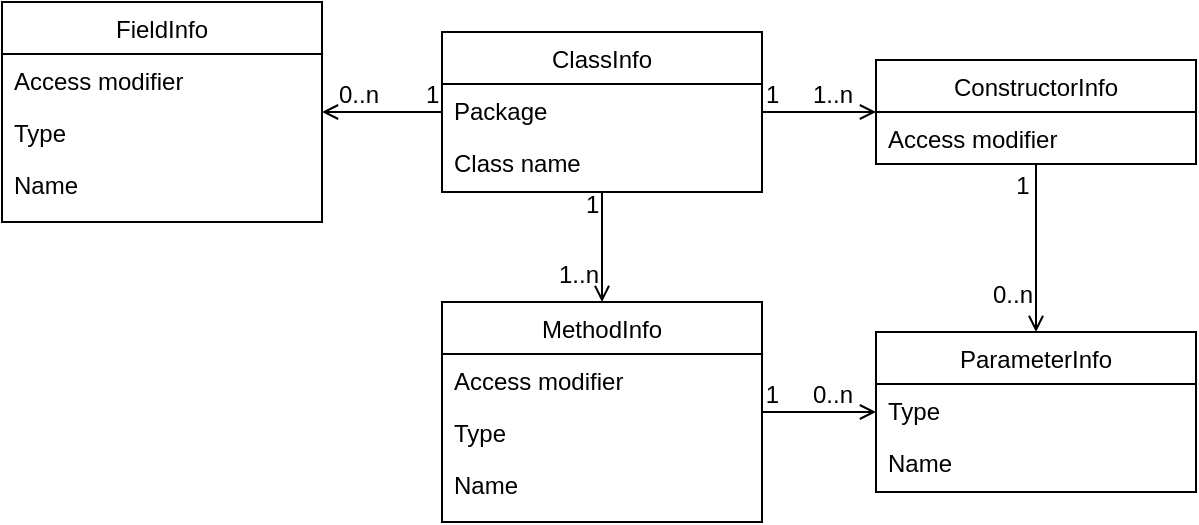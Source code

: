 <mxfile version="14.7.6" type="device"><diagram id="C5RBs43oDa-KdzZeNtuy" name="Page-1"><mxGraphModel dx="750" dy="674" grid="1" gridSize="10" guides="1" tooltips="1" connect="1" arrows="1" fold="1" page="1" pageScale="1" pageWidth="827" pageHeight="1169" math="0" shadow="0"><root><mxCell id="WIyWlLk6GJQsqaUBKTNV-0"/><mxCell id="WIyWlLk6GJQsqaUBKTNV-1" parent="WIyWlLk6GJQsqaUBKTNV-0"/><mxCell id="TGKOc_Pjf0BYzzV7o3PU-38" style="edgeStyle=orthogonalEdgeStyle;rounded=0;orthogonalLoop=1;jettySize=auto;html=1;endArrow=open;endFill=0;exitX=0.5;exitY=1;exitDx=0;exitDy=0;" edge="1" parent="WIyWlLk6GJQsqaUBKTNV-1" source="zkfFHV4jXpPFQw0GAbJ--0" target="TGKOc_Pjf0BYzzV7o3PU-12"><mxGeometry relative="1" as="geometry"/></mxCell><mxCell id="TGKOc_Pjf0BYzzV7o3PU-51" style="edgeStyle=orthogonalEdgeStyle;rounded=0;orthogonalLoop=1;jettySize=auto;html=1;endArrow=open;endFill=0;" edge="1" parent="WIyWlLk6GJQsqaUBKTNV-1" source="zkfFHV4jXpPFQw0GAbJ--0" target="TGKOc_Pjf0BYzzV7o3PU-43"><mxGeometry relative="1" as="geometry"/></mxCell><mxCell id="TGKOc_Pjf0BYzzV7o3PU-53" style="edgeStyle=orthogonalEdgeStyle;rounded=0;orthogonalLoop=1;jettySize=auto;html=1;endArrow=open;endFill=0;" edge="1" parent="WIyWlLk6GJQsqaUBKTNV-1" source="zkfFHV4jXpPFQw0GAbJ--0" target="zkfFHV4jXpPFQw0GAbJ--17"><mxGeometry relative="1" as="geometry"/></mxCell><mxCell id="zkfFHV4jXpPFQw0GAbJ--0" value="ClassInfo" style="swimlane;fontStyle=0;align=center;verticalAlign=top;childLayout=stackLayout;horizontal=1;startSize=26;horizontalStack=0;resizeParent=1;resizeLast=0;collapsible=1;marginBottom=0;rounded=0;shadow=0;strokeWidth=1;" parent="WIyWlLk6GJQsqaUBKTNV-1" vertex="1"><mxGeometry x="220" y="120" width="160" height="80" as="geometry"><mxRectangle x="220" y="120" width="160" height="26" as="alternateBounds"/></mxGeometry></mxCell><mxCell id="zkfFHV4jXpPFQw0GAbJ--1" value="Package" style="text;align=left;verticalAlign=top;spacingLeft=4;spacingRight=4;overflow=hidden;rotatable=0;points=[[0,0.5],[1,0.5]];portConstraint=eastwest;" parent="zkfFHV4jXpPFQw0GAbJ--0" vertex="1"><mxGeometry y="26" width="160" height="26" as="geometry"/></mxCell><mxCell id="zkfFHV4jXpPFQw0GAbJ--2" value="Class name" style="text;align=left;verticalAlign=top;spacingLeft=4;spacingRight=4;overflow=hidden;rotatable=0;points=[[0,0.5],[1,0.5]];portConstraint=eastwest;rounded=0;shadow=0;html=0;" parent="zkfFHV4jXpPFQw0GAbJ--0" vertex="1"><mxGeometry y="52" width="160" height="26" as="geometry"/></mxCell><mxCell id="TGKOc_Pjf0BYzzV7o3PU-39" style="edgeStyle=orthogonalEdgeStyle;rounded=0;orthogonalLoop=1;jettySize=auto;html=1;endArrow=open;endFill=0;" edge="1" parent="WIyWlLk6GJQsqaUBKTNV-1" source="zkfFHV4jXpPFQw0GAbJ--17" target="TGKOc_Pjf0BYzzV7o3PU-21"><mxGeometry relative="1" as="geometry"/></mxCell><mxCell id="TGKOc_Pjf0BYzzV7o3PU-57" value="1" style="edgeLabel;html=1;align=center;verticalAlign=middle;resizable=0;points=[];fontSize=12;" vertex="1" connectable="0" parent="TGKOc_Pjf0BYzzV7o3PU-39"><mxGeometry x="-0.559" y="-1" relative="1" as="geometry"><mxPoint x="-6" y="-8" as="offset"/></mxGeometry></mxCell><mxCell id="zkfFHV4jXpPFQw0GAbJ--17" value="ConstructorInfo" style="swimlane;fontStyle=0;align=center;verticalAlign=top;childLayout=stackLayout;horizontal=1;startSize=26;horizontalStack=0;resizeParent=1;resizeLast=0;collapsible=1;marginBottom=0;rounded=0;shadow=0;strokeWidth=1;" parent="WIyWlLk6GJQsqaUBKTNV-1" vertex="1"><mxGeometry x="437" y="134" width="160" height="52" as="geometry"><mxRectangle x="550" y="140" width="160" height="26" as="alternateBounds"/></mxGeometry></mxCell><mxCell id="zkfFHV4jXpPFQw0GAbJ--18" value="Access modifier" style="text;align=left;verticalAlign=top;spacingLeft=4;spacingRight=4;overflow=hidden;rotatable=0;points=[[0,0.5],[1,0.5]];portConstraint=eastwest;" parent="zkfFHV4jXpPFQw0GAbJ--17" vertex="1"><mxGeometry y="26" width="160" height="26" as="geometry"/></mxCell><mxCell id="TGKOc_Pjf0BYzzV7o3PU-40" style="edgeStyle=orthogonalEdgeStyle;rounded=0;orthogonalLoop=1;jettySize=auto;html=1;endArrow=open;endFill=0;" edge="1" parent="WIyWlLk6GJQsqaUBKTNV-1" source="TGKOc_Pjf0BYzzV7o3PU-12" target="TGKOc_Pjf0BYzzV7o3PU-21"><mxGeometry relative="1" as="geometry"/></mxCell><mxCell id="TGKOc_Pjf0BYzzV7o3PU-12" value="MethodInfo" style="swimlane;fontStyle=0;align=center;verticalAlign=top;childLayout=stackLayout;horizontal=1;startSize=26;horizontalStack=0;resizeParent=1;resizeLast=0;collapsible=1;marginBottom=0;rounded=0;shadow=0;strokeWidth=1;" vertex="1" parent="WIyWlLk6GJQsqaUBKTNV-1"><mxGeometry x="220" y="255" width="160" height="110" as="geometry"><mxRectangle x="550" y="140" width="160" height="26" as="alternateBounds"/></mxGeometry></mxCell><mxCell id="TGKOc_Pjf0BYzzV7o3PU-13" value="Access modifier" style="text;align=left;verticalAlign=top;spacingLeft=4;spacingRight=4;overflow=hidden;rotatable=0;points=[[0,0.5],[1,0.5]];portConstraint=eastwest;" vertex="1" parent="TGKOc_Pjf0BYzzV7o3PU-12"><mxGeometry y="26" width="160" height="26" as="geometry"/></mxCell><mxCell id="TGKOc_Pjf0BYzzV7o3PU-36" value="Type" style="text;align=left;verticalAlign=top;spacingLeft=4;spacingRight=4;overflow=hidden;rotatable=0;points=[[0,0.5],[1,0.5]];portConstraint=eastwest;" vertex="1" parent="TGKOc_Pjf0BYzzV7o3PU-12"><mxGeometry y="52" width="160" height="26" as="geometry"/></mxCell><mxCell id="TGKOc_Pjf0BYzzV7o3PU-37" value="Name" style="text;align=left;verticalAlign=top;spacingLeft=4;spacingRight=4;overflow=hidden;rotatable=0;points=[[0,0.5],[1,0.5]];portConstraint=eastwest;" vertex="1" parent="TGKOc_Pjf0BYzzV7o3PU-12"><mxGeometry y="78" width="160" height="26" as="geometry"/></mxCell><mxCell id="TGKOc_Pjf0BYzzV7o3PU-14" value="1" style="resizable=0;align=right;verticalAlign=bottom;labelBackgroundColor=none;fontSize=12;" connectable="0" vertex="1" parent="WIyWlLk6GJQsqaUBKTNV-1"><mxGeometry x="390.003" y="310" as="geometry"/></mxCell><mxCell id="TGKOc_Pjf0BYzzV7o3PU-19" value="1" style="resizable=0;align=left;verticalAlign=bottom;labelBackgroundColor=none;fontSize=12;" connectable="0" vertex="1" parent="WIyWlLk6GJQsqaUBKTNV-1"><mxGeometry x="380" y="160" as="geometry"/></mxCell><mxCell id="TGKOc_Pjf0BYzzV7o3PU-21" value="ParameterInfo" style="swimlane;fontStyle=0;align=center;verticalAlign=top;childLayout=stackLayout;horizontal=1;startSize=26;horizontalStack=0;resizeParent=1;resizeLast=0;collapsible=1;marginBottom=0;rounded=0;shadow=0;strokeWidth=1;" vertex="1" parent="WIyWlLk6GJQsqaUBKTNV-1"><mxGeometry x="437" y="270" width="160" height="80" as="geometry"><mxRectangle x="550" y="140" width="160" height="26" as="alternateBounds"/></mxGeometry></mxCell><mxCell id="TGKOc_Pjf0BYzzV7o3PU-22" value="Type" style="text;align=left;verticalAlign=top;spacingLeft=4;spacingRight=4;overflow=hidden;rotatable=0;points=[[0,0.5],[1,0.5]];portConstraint=eastwest;" vertex="1" parent="TGKOc_Pjf0BYzzV7o3PU-21"><mxGeometry y="26" width="160" height="26" as="geometry"/></mxCell><mxCell id="TGKOc_Pjf0BYzzV7o3PU-27" value="Name" style="text;align=left;verticalAlign=top;spacingLeft=4;spacingRight=4;overflow=hidden;rotatable=0;points=[[0,0.5],[1,0.5]];portConstraint=eastwest;" vertex="1" parent="TGKOc_Pjf0BYzzV7o3PU-21"><mxGeometry y="52" width="160" height="26" as="geometry"/></mxCell><mxCell id="TGKOc_Pjf0BYzzV7o3PU-23" value="0..n" style="resizable=0;align=right;verticalAlign=bottom;labelBackgroundColor=none;fontSize=12;" connectable="0" vertex="1" parent="WIyWlLk6GJQsqaUBKTNV-1"><mxGeometry x="426.996" y="310" as="geometry"/></mxCell><mxCell id="TGKOc_Pjf0BYzzV7o3PU-41" value="0..n" style="resizable=0;align=right;verticalAlign=bottom;labelBackgroundColor=none;fontSize=12;" connectable="0" vertex="1" parent="WIyWlLk6GJQsqaUBKTNV-1"><mxGeometry x="516.996" y="260" as="geometry"/></mxCell><mxCell id="TGKOc_Pjf0BYzzV7o3PU-42" value="1" style="resizable=0;align=left;verticalAlign=bottom;labelBackgroundColor=none;fontSize=12;" connectable="0" vertex="1" parent="WIyWlLk6GJQsqaUBKTNV-1"><mxGeometry x="290" y="215.0" as="geometry"/></mxCell><mxCell id="TGKOc_Pjf0BYzzV7o3PU-43" value="FieldInfo" style="swimlane;fontStyle=0;align=center;verticalAlign=top;childLayout=stackLayout;horizontal=1;startSize=26;horizontalStack=0;resizeParent=1;resizeLast=0;collapsible=1;marginBottom=0;rounded=0;shadow=0;strokeWidth=1;" vertex="1" parent="WIyWlLk6GJQsqaUBKTNV-1"><mxGeometry y="105" width="160" height="110" as="geometry"><mxRectangle x="550" y="140" width="160" height="26" as="alternateBounds"/></mxGeometry></mxCell><mxCell id="TGKOc_Pjf0BYzzV7o3PU-44" value="Access modifier" style="text;align=left;verticalAlign=top;spacingLeft=4;spacingRight=4;overflow=hidden;rotatable=0;points=[[0,0.5],[1,0.5]];portConstraint=eastwest;" vertex="1" parent="TGKOc_Pjf0BYzzV7o3PU-43"><mxGeometry y="26" width="160" height="26" as="geometry"/></mxCell><mxCell id="TGKOc_Pjf0BYzzV7o3PU-45" value="Type" style="text;align=left;verticalAlign=top;spacingLeft=4;spacingRight=4;overflow=hidden;rotatable=0;points=[[0,0.5],[1,0.5]];portConstraint=eastwest;" vertex="1" parent="TGKOc_Pjf0BYzzV7o3PU-43"><mxGeometry y="52" width="160" height="26" as="geometry"/></mxCell><mxCell id="TGKOc_Pjf0BYzzV7o3PU-46" value="Name" style="text;align=left;verticalAlign=top;spacingLeft=4;spacingRight=4;overflow=hidden;rotatable=0;points=[[0,0.5],[1,0.5]];portConstraint=eastwest;" vertex="1" parent="TGKOc_Pjf0BYzzV7o3PU-43"><mxGeometry y="78" width="160" height="26" as="geometry"/></mxCell><mxCell id="TGKOc_Pjf0BYzzV7o3PU-50" value="1" style="resizable=0;align=left;verticalAlign=bottom;labelBackgroundColor=none;fontSize=12;" connectable="0" vertex="1" parent="WIyWlLk6GJQsqaUBKTNV-1"><mxGeometry x="210" y="160.0" as="geometry"/></mxCell><mxCell id="TGKOc_Pjf0BYzzV7o3PU-52" value="0..n" style="resizable=0;align=right;verticalAlign=bottom;labelBackgroundColor=none;fontSize=12;" connectable="0" vertex="1" parent="WIyWlLk6GJQsqaUBKTNV-1"><mxGeometry x="190" y="160.0" as="geometry"/></mxCell><mxCell id="TGKOc_Pjf0BYzzV7o3PU-54" value="1..n" style="resizable=0;align=right;verticalAlign=bottom;labelBackgroundColor=none;fontSize=12;" connectable="0" vertex="1" parent="WIyWlLk6GJQsqaUBKTNV-1"><mxGeometry x="427" y="160.0" as="geometry"/></mxCell><mxCell id="TGKOc_Pjf0BYzzV7o3PU-55" value="1..n" style="resizable=0;align=right;verticalAlign=bottom;labelBackgroundColor=none;fontSize=12;" connectable="0" vertex="1" parent="WIyWlLk6GJQsqaUBKTNV-1"><mxGeometry x="300" y="250.0" as="geometry"/></mxCell></root></mxGraphModel></diagram></mxfile>
